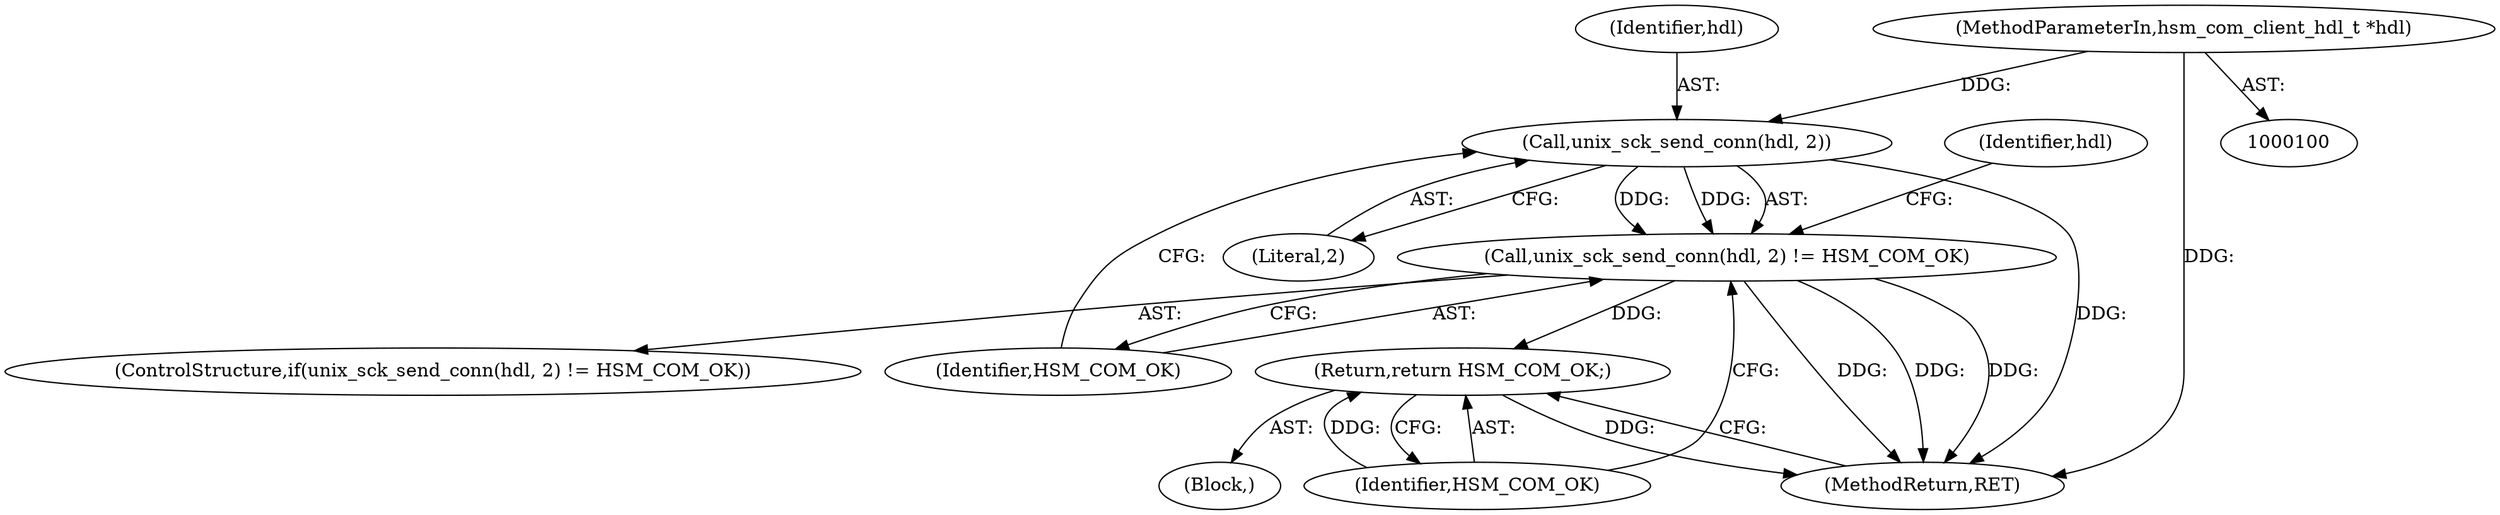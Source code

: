 digraph "1_opa-ff_c5759e7b76f5bf844be6c6641cc1b356bbc83869_0@API" {
"1000271" [label="(Call,unix_sck_send_conn(hdl, 2))"];
"1000101" [label="(MethodParameterIn,hsm_com_client_hdl_t *hdl)"];
"1000270" [label="(Call,unix_sck_send_conn(hdl, 2) != HSM_COM_OK)"];
"1000283" [label="(Return,return HSM_COM_OK;)"];
"1000284" [label="(Identifier,HSM_COM_OK)"];
"1000102" [label="(Block,)"];
"1000272" [label="(Identifier,hdl)"];
"1000283" [label="(Return,return HSM_COM_OK;)"];
"1000278" [label="(Identifier,hdl)"];
"1000274" [label="(Identifier,HSM_COM_OK)"];
"1000101" [label="(MethodParameterIn,hsm_com_client_hdl_t *hdl)"];
"1000271" [label="(Call,unix_sck_send_conn(hdl, 2))"];
"1000270" [label="(Call,unix_sck_send_conn(hdl, 2) != HSM_COM_OK)"];
"1000285" [label="(MethodReturn,RET)"];
"1000273" [label="(Literal,2)"];
"1000269" [label="(ControlStructure,if(unix_sck_send_conn(hdl, 2) != HSM_COM_OK))"];
"1000271" -> "1000270"  [label="AST: "];
"1000271" -> "1000273"  [label="CFG: "];
"1000272" -> "1000271"  [label="AST: "];
"1000273" -> "1000271"  [label="AST: "];
"1000274" -> "1000271"  [label="CFG: "];
"1000271" -> "1000285"  [label="DDG: "];
"1000271" -> "1000270"  [label="DDG: "];
"1000271" -> "1000270"  [label="DDG: "];
"1000101" -> "1000271"  [label="DDG: "];
"1000101" -> "1000100"  [label="AST: "];
"1000101" -> "1000285"  [label="DDG: "];
"1000270" -> "1000269"  [label="AST: "];
"1000270" -> "1000274"  [label="CFG: "];
"1000274" -> "1000270"  [label="AST: "];
"1000278" -> "1000270"  [label="CFG: "];
"1000284" -> "1000270"  [label="CFG: "];
"1000270" -> "1000285"  [label="DDG: "];
"1000270" -> "1000285"  [label="DDG: "];
"1000270" -> "1000285"  [label="DDG: "];
"1000270" -> "1000283"  [label="DDG: "];
"1000283" -> "1000102"  [label="AST: "];
"1000283" -> "1000284"  [label="CFG: "];
"1000284" -> "1000283"  [label="AST: "];
"1000285" -> "1000283"  [label="CFG: "];
"1000283" -> "1000285"  [label="DDG: "];
"1000284" -> "1000283"  [label="DDG: "];
}
